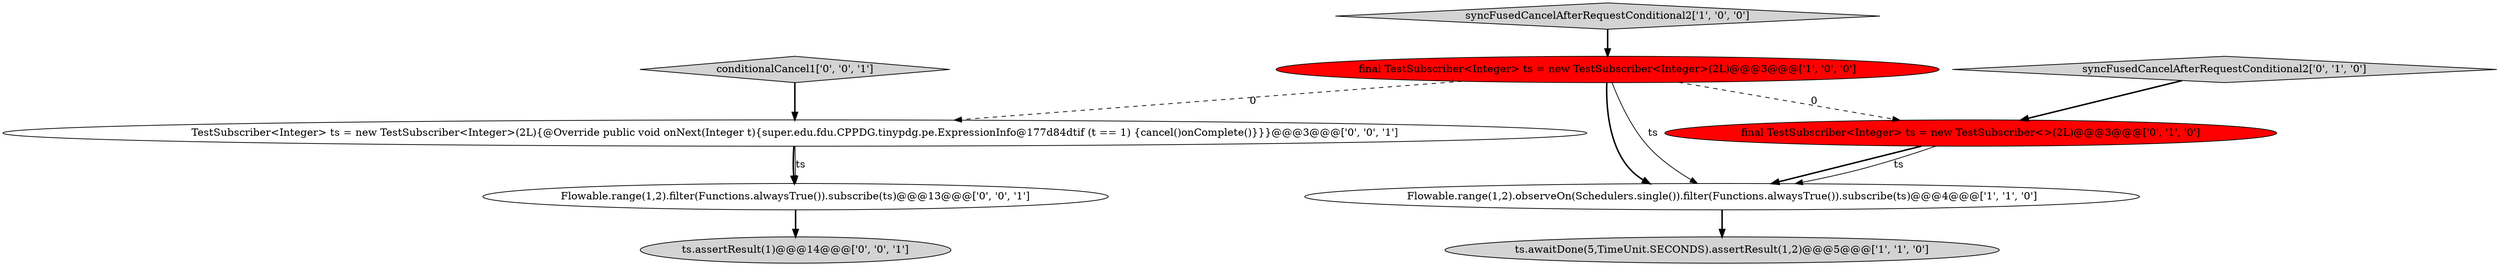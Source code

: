 digraph {
8 [style = filled, label = "conditionalCancel1['0', '0', '1']", fillcolor = lightgray, shape = diamond image = "AAA0AAABBB3BBB"];
3 [style = filled, label = "final TestSubscriber<Integer> ts = new TestSubscriber<Integer>(2L)@@@3@@@['1', '0', '0']", fillcolor = red, shape = ellipse image = "AAA1AAABBB1BBB"];
5 [style = filled, label = "syncFusedCancelAfterRequestConditional2['0', '1', '0']", fillcolor = lightgray, shape = diamond image = "AAA0AAABBB2BBB"];
2 [style = filled, label = "syncFusedCancelAfterRequestConditional2['1', '0', '0']", fillcolor = lightgray, shape = diamond image = "AAA0AAABBB1BBB"];
9 [style = filled, label = "ts.assertResult(1)@@@14@@@['0', '0', '1']", fillcolor = lightgray, shape = ellipse image = "AAA0AAABBB3BBB"];
7 [style = filled, label = "TestSubscriber<Integer> ts = new TestSubscriber<Integer>(2L){@Override public void onNext(Integer t){super.edu.fdu.CPPDG.tinypdg.pe.ExpressionInfo@177d84dtif (t == 1) {cancel()onComplete()}}}@@@3@@@['0', '0', '1']", fillcolor = white, shape = ellipse image = "AAA0AAABBB3BBB"];
0 [style = filled, label = "ts.awaitDone(5,TimeUnit.SECONDS).assertResult(1,2)@@@5@@@['1', '1', '0']", fillcolor = lightgray, shape = ellipse image = "AAA0AAABBB1BBB"];
4 [style = filled, label = "final TestSubscriber<Integer> ts = new TestSubscriber<>(2L)@@@3@@@['0', '1', '0']", fillcolor = red, shape = ellipse image = "AAA1AAABBB2BBB"];
6 [style = filled, label = "Flowable.range(1,2).filter(Functions.alwaysTrue()).subscribe(ts)@@@13@@@['0', '0', '1']", fillcolor = white, shape = ellipse image = "AAA0AAABBB3BBB"];
1 [style = filled, label = "Flowable.range(1,2).observeOn(Schedulers.single()).filter(Functions.alwaysTrue()).subscribe(ts)@@@4@@@['1', '1', '0']", fillcolor = white, shape = ellipse image = "AAA0AAABBB1BBB"];
8->7 [style = bold, label=""];
4->1 [style = bold, label=""];
7->6 [style = bold, label=""];
7->6 [style = solid, label="ts"];
1->0 [style = bold, label=""];
6->9 [style = bold, label=""];
3->1 [style = bold, label=""];
3->1 [style = solid, label="ts"];
3->4 [style = dashed, label="0"];
3->7 [style = dashed, label="0"];
4->1 [style = solid, label="ts"];
5->4 [style = bold, label=""];
2->3 [style = bold, label=""];
}
